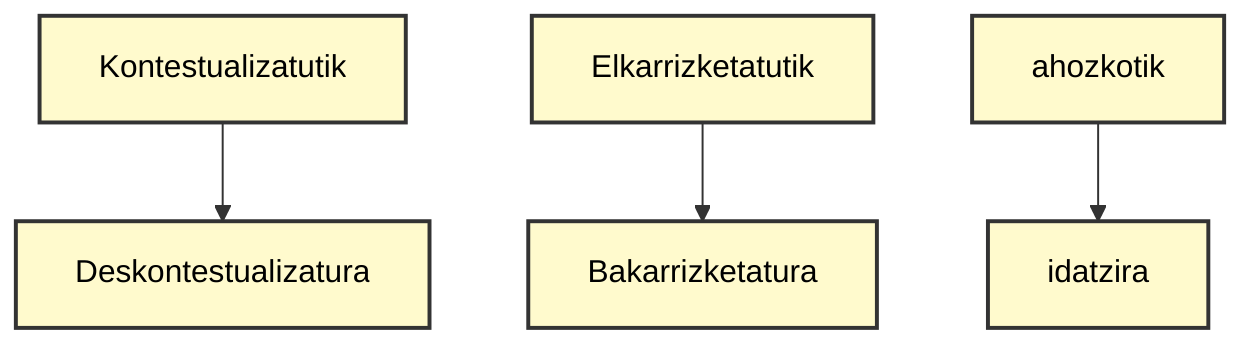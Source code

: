 flowchart TD
    tab1["Kontestualizatutik"] --> tab2["Deskontestualizatura"]
    tab3["Elkarrizketatutik"] --> tab4["Bakarrizketatura"]
    tab5["ahozkotik"] --> tab6["idatzira"]

    classDef postit fill:#FFFACD,stroke:#333,stroke-width:2px,color:#000;
    class tab1,tab2,tab3,tab4,tab5,tab6 postit;